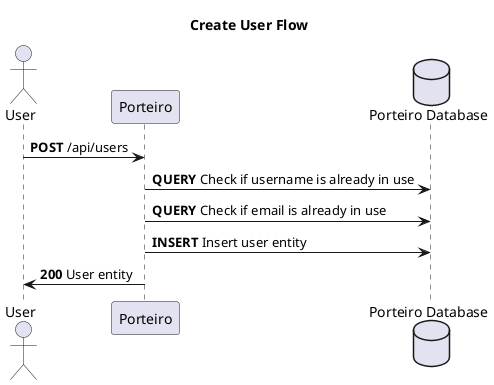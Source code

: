 @startuml
'https://plantuml.com/sequence-diagram

title
  Create User Flow
end title

actor user as "User"
participant porteiro as "Porteiro"
database porteirodb as "Porteiro Database"

user -> porteiro: **POST** /api/users
porteiro -> porteirodb: **QUERY** Check if username is already in use
porteiro -> porteirodb: **QUERY** Check if email is already in use
porteiro -> porteirodb: **INSERT** Insert user entity
porteiro -> user: **200** User entity

@enduml